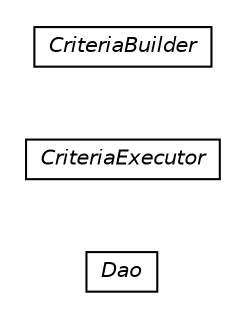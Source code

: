 #!/usr/local/bin/dot
#
# Class diagram 
# Generated by UMLGraph version 5.1 (http://www.umlgraph.org/)
#

digraph G {
	edge [fontname="Helvetica",fontsize=10,labelfontname="Helvetica",labelfontsize=10];
	node [fontname="Helvetica",fontsize=10,shape=plaintext];
	nodesep=0.25;
	ranksep=0.5;
	rankdir=LR;
	// com.inn.headstartdemo.dao.annotation.Dao
	c6589 [label=<<table title="com.inn.headstartdemo.dao.annotation.Dao" border="0" cellborder="1" cellspacing="0" cellpadding="2" port="p" href="./Dao.html">
		<tr><td><table border="0" cellspacing="0" cellpadding="1">
<tr><td align="center" balign="center"><font face="Helvetica-Oblique"> Dao </font></td></tr>
		</table></td></tr>
		</table>>, fontname="Helvetica", fontcolor="black", fontsize=10.0];
	// com.inn.headstartdemo.dao.annotation.CriteriaExecutor
	c6590 [label=<<table title="com.inn.headstartdemo.dao.annotation.CriteriaExecutor" border="0" cellborder="1" cellspacing="0" cellpadding="2" port="p" href="./CriteriaExecutor.html">
		<tr><td><table border="0" cellspacing="0" cellpadding="1">
<tr><td align="center" balign="center"><font face="Helvetica-Oblique"> CriteriaExecutor </font></td></tr>
		</table></td></tr>
		</table>>, fontname="Helvetica", fontcolor="black", fontsize=10.0];
	// com.inn.headstartdemo.dao.annotation.CriteriaBuilder
	c6591 [label=<<table title="com.inn.headstartdemo.dao.annotation.CriteriaBuilder" border="0" cellborder="1" cellspacing="0" cellpadding="2" port="p" href="./CriteriaBuilder.html">
		<tr><td><table border="0" cellspacing="0" cellpadding="1">
<tr><td align="center" balign="center"><font face="Helvetica-Oblique"> CriteriaBuilder </font></td></tr>
		</table></td></tr>
		</table>>, fontname="Helvetica", fontcolor="black", fontsize=10.0];
}

